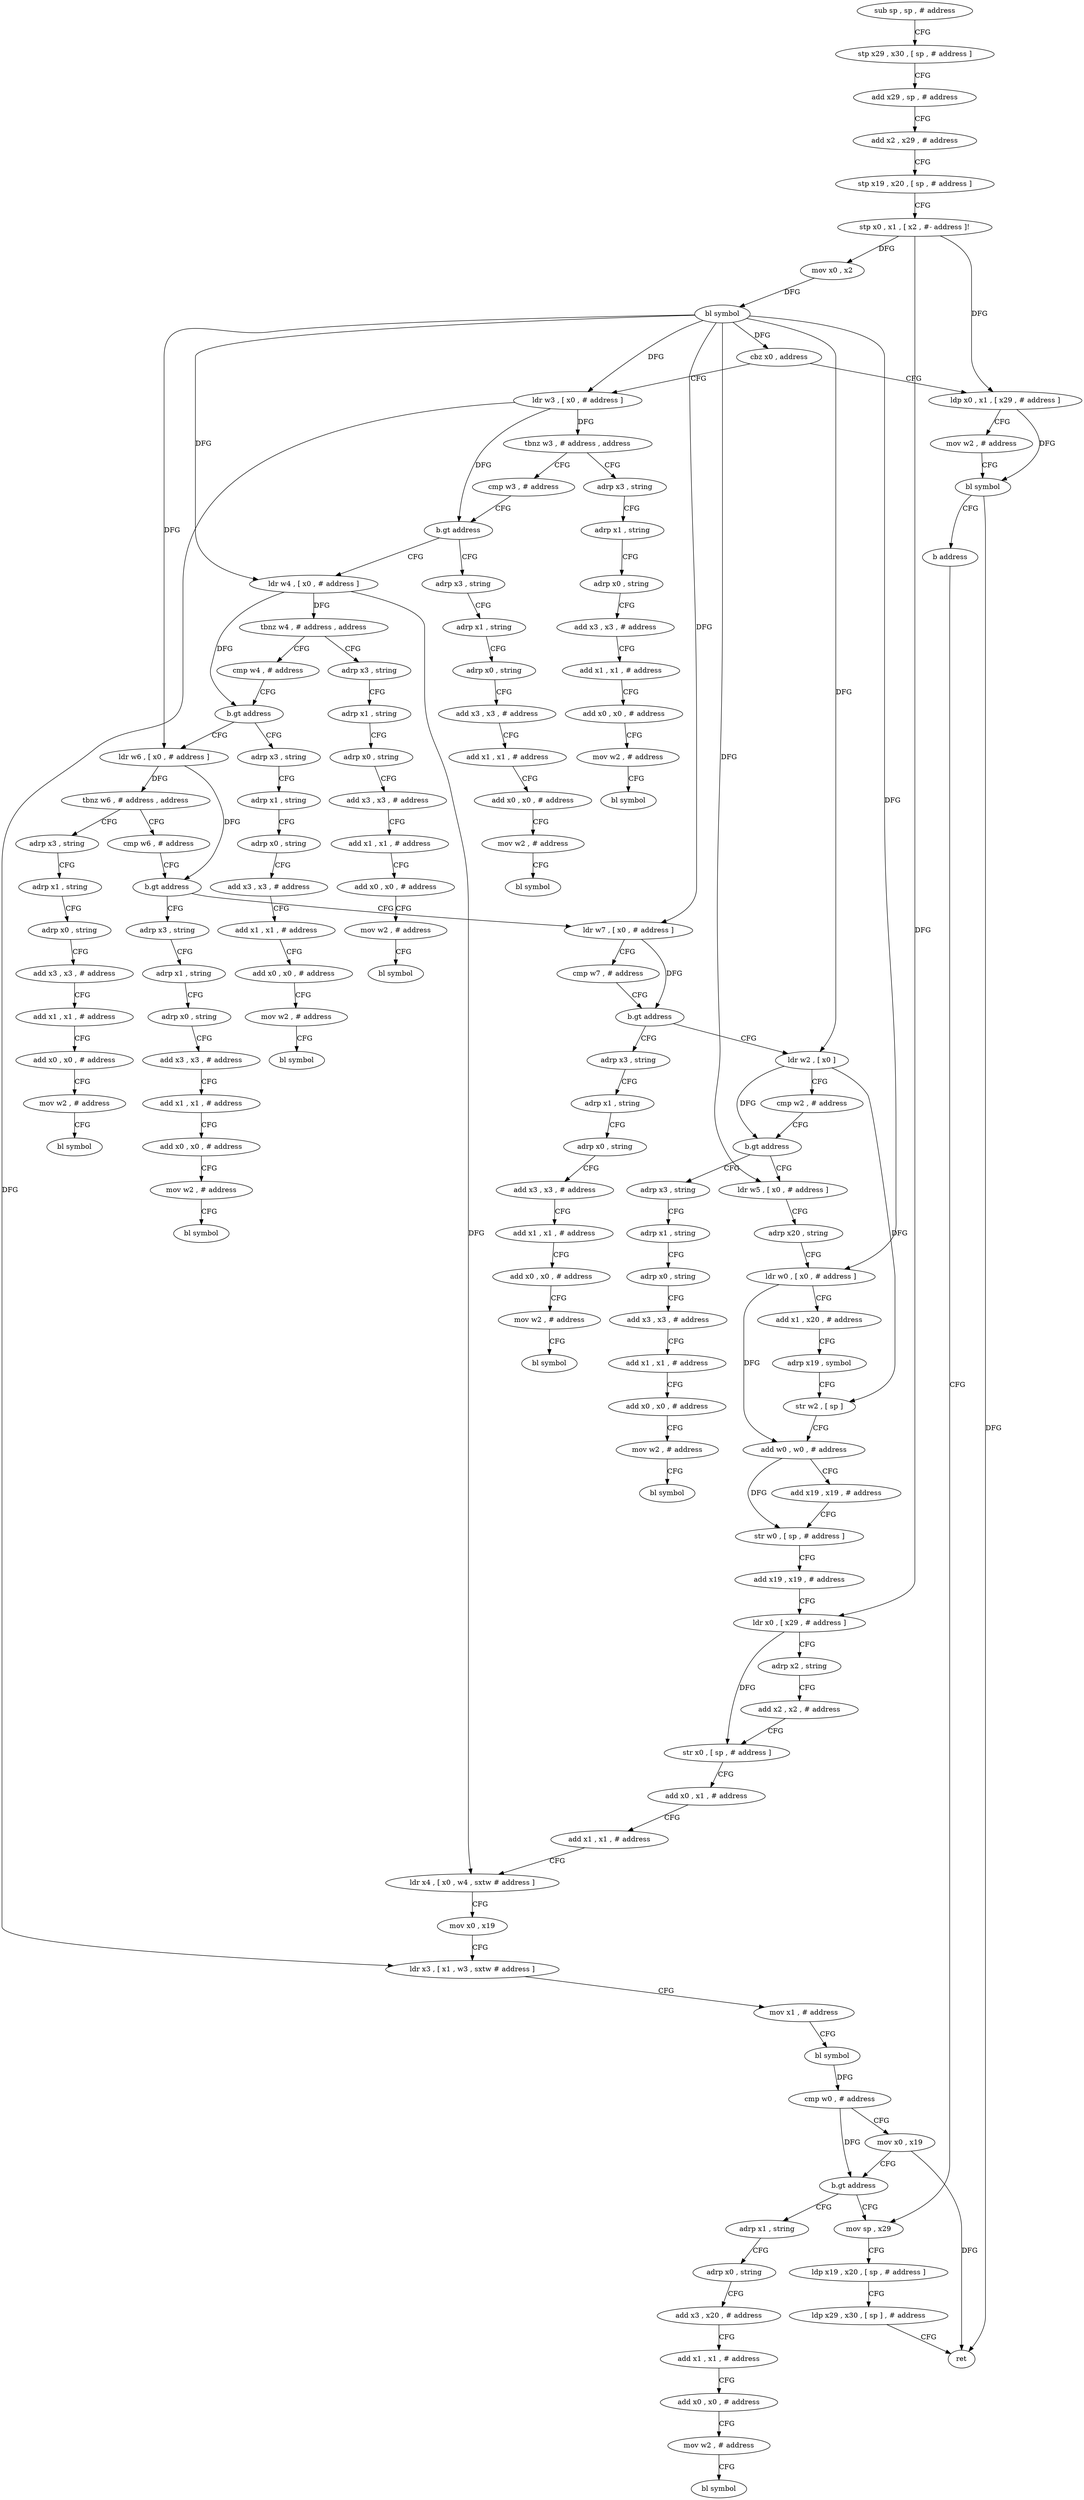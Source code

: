 digraph "func" {
"4238240" [label = "sub sp , sp , # address" ]
"4238244" [label = "stp x29 , x30 , [ sp , # address ]" ]
"4238248" [label = "add x29 , sp , # address" ]
"4238252" [label = "add x2 , x29 , # address" ]
"4238256" [label = "stp x19 , x20 , [ sp , # address ]" ]
"4238260" [label = "stp x0 , x1 , [ x2 , #- address ]!" ]
"4238264" [label = "mov x0 , x2" ]
"4238268" [label = "bl symbol" ]
"4238272" [label = "cbz x0 , address" ]
"4238464" [label = "ldp x0 , x1 , [ x29 , # address ]" ]
"4238276" [label = "ldr w3 , [ x0 , # address ]" ]
"4238468" [label = "mov w2 , # address" ]
"4238472" [label = "bl symbol" ]
"4238476" [label = "b address" ]
"4238444" [label = "mov sp , x29" ]
"4238280" [label = "tbnz w3 , # address , address" ]
"4238480" [label = "adrp x3 , string" ]
"4238284" [label = "cmp w3 , # address" ]
"4238448" [label = "ldp x19 , x20 , [ sp , # address ]" ]
"4238452" [label = "ldp x29 , x30 , [ sp ] , # address" ]
"4238456" [label = "ret" ]
"4238484" [label = "adrp x1 , string" ]
"4238488" [label = "adrp x0 , string" ]
"4238492" [label = "add x3 , x3 , # address" ]
"4238496" [label = "add x1 , x1 , # address" ]
"4238500" [label = "add x0 , x0 , # address" ]
"4238504" [label = "mov w2 , # address" ]
"4238508" [label = "bl symbol" ]
"4238288" [label = "b.gt address" ]
"4238732" [label = "adrp x3 , string" ]
"4238292" [label = "ldr w4 , [ x0 , # address ]" ]
"4238736" [label = "adrp x1 , string" ]
"4238740" [label = "adrp x0 , string" ]
"4238744" [label = "add x3 , x3 , # address" ]
"4238748" [label = "add x1 , x1 , # address" ]
"4238752" [label = "add x0 , x0 , # address" ]
"4238756" [label = "mov w2 , # address" ]
"4238760" [label = "bl symbol" ]
"4238296" [label = "tbnz w4 , # address , address" ]
"4238700" [label = "adrp x3 , string" ]
"4238300" [label = "cmp w4 , # address" ]
"4238704" [label = "adrp x1 , string" ]
"4238708" [label = "adrp x0 , string" ]
"4238712" [label = "add x3 , x3 , # address" ]
"4238716" [label = "add x1 , x1 , # address" ]
"4238720" [label = "add x0 , x0 , # address" ]
"4238724" [label = "mov w2 , # address" ]
"4238728" [label = "bl symbol" ]
"4238304" [label = "b.gt address" ]
"4238668" [label = "adrp x3 , string" ]
"4238308" [label = "ldr w6 , [ x0 , # address ]" ]
"4238672" [label = "adrp x1 , string" ]
"4238676" [label = "adrp x0 , string" ]
"4238680" [label = "add x3 , x3 , # address" ]
"4238684" [label = "add x1 , x1 , # address" ]
"4238688" [label = "add x0 , x0 , # address" ]
"4238692" [label = "mov w2 , # address" ]
"4238696" [label = "bl symbol" ]
"4238312" [label = "tbnz w6 , # address , address" ]
"4238636" [label = "adrp x3 , string" ]
"4238316" [label = "cmp w6 , # address" ]
"4238640" [label = "adrp x1 , string" ]
"4238644" [label = "adrp x0 , string" ]
"4238648" [label = "add x3 , x3 , # address" ]
"4238652" [label = "add x1 , x1 , # address" ]
"4238656" [label = "add x0 , x0 , # address" ]
"4238660" [label = "mov w2 , # address" ]
"4238664" [label = "bl symbol" ]
"4238320" [label = "b.gt address" ]
"4238604" [label = "adrp x3 , string" ]
"4238324" [label = "ldr w7 , [ x0 , # address ]" ]
"4238608" [label = "adrp x1 , string" ]
"4238612" [label = "adrp x0 , string" ]
"4238616" [label = "add x3 , x3 , # address" ]
"4238620" [label = "add x1 , x1 , # address" ]
"4238624" [label = "add x0 , x0 , # address" ]
"4238628" [label = "mov w2 , # address" ]
"4238632" [label = "bl symbol" ]
"4238328" [label = "cmp w7 , # address" ]
"4238332" [label = "b.gt address" ]
"4238572" [label = "adrp x3 , string" ]
"4238336" [label = "ldr w2 , [ x0 ]" ]
"4238576" [label = "adrp x1 , string" ]
"4238580" [label = "adrp x0 , string" ]
"4238584" [label = "add x3 , x3 , # address" ]
"4238588" [label = "add x1 , x1 , # address" ]
"4238592" [label = "add x0 , x0 , # address" ]
"4238596" [label = "mov w2 , # address" ]
"4238600" [label = "bl symbol" ]
"4238340" [label = "cmp w2 , # address" ]
"4238344" [label = "b.gt address" ]
"4238540" [label = "adrp x3 , string" ]
"4238348" [label = "ldr w5 , [ x0 , # address ]" ]
"4238544" [label = "adrp x1 , string" ]
"4238548" [label = "adrp x0 , string" ]
"4238552" [label = "add x3 , x3 , # address" ]
"4238556" [label = "add x1 , x1 , # address" ]
"4238560" [label = "add x0 , x0 , # address" ]
"4238564" [label = "mov w2 , # address" ]
"4238568" [label = "bl symbol" ]
"4238352" [label = "adrp x20 , string" ]
"4238356" [label = "ldr w0 , [ x0 , # address ]" ]
"4238360" [label = "add x1 , x20 , # address" ]
"4238364" [label = "adrp x19 , symbol" ]
"4238368" [label = "str w2 , [ sp ]" ]
"4238372" [label = "add w0 , w0 , # address" ]
"4238376" [label = "add x19 , x19 , # address" ]
"4238380" [label = "str w0 , [ sp , # address ]" ]
"4238384" [label = "add x19 , x19 , # address" ]
"4238388" [label = "ldr x0 , [ x29 , # address ]" ]
"4238392" [label = "adrp x2 , string" ]
"4238396" [label = "add x2 , x2 , # address" ]
"4238400" [label = "str x0 , [ sp , # address ]" ]
"4238404" [label = "add x0 , x1 , # address" ]
"4238408" [label = "add x1 , x1 , # address" ]
"4238412" [label = "ldr x4 , [ x0 , w4 , sxtw # address ]" ]
"4238416" [label = "mov x0 , x19" ]
"4238420" [label = "ldr x3 , [ x1 , w3 , sxtw # address ]" ]
"4238424" [label = "mov x1 , # address" ]
"4238428" [label = "bl symbol" ]
"4238432" [label = "cmp w0 , # address" ]
"4238436" [label = "mov x0 , x19" ]
"4238440" [label = "b.gt address" ]
"4238512" [label = "adrp x1 , string" ]
"4238516" [label = "adrp x0 , string" ]
"4238520" [label = "add x3 , x20 , # address" ]
"4238524" [label = "add x1 , x1 , # address" ]
"4238528" [label = "add x0 , x0 , # address" ]
"4238532" [label = "mov w2 , # address" ]
"4238536" [label = "bl symbol" ]
"4238240" -> "4238244" [ label = "CFG" ]
"4238244" -> "4238248" [ label = "CFG" ]
"4238248" -> "4238252" [ label = "CFG" ]
"4238252" -> "4238256" [ label = "CFG" ]
"4238256" -> "4238260" [ label = "CFG" ]
"4238260" -> "4238264" [ label = "DFG" ]
"4238260" -> "4238464" [ label = "DFG" ]
"4238260" -> "4238388" [ label = "DFG" ]
"4238264" -> "4238268" [ label = "DFG" ]
"4238268" -> "4238272" [ label = "DFG" ]
"4238268" -> "4238276" [ label = "DFG" ]
"4238268" -> "4238292" [ label = "DFG" ]
"4238268" -> "4238308" [ label = "DFG" ]
"4238268" -> "4238324" [ label = "DFG" ]
"4238268" -> "4238336" [ label = "DFG" ]
"4238268" -> "4238348" [ label = "DFG" ]
"4238268" -> "4238356" [ label = "DFG" ]
"4238272" -> "4238464" [ label = "CFG" ]
"4238272" -> "4238276" [ label = "CFG" ]
"4238464" -> "4238468" [ label = "CFG" ]
"4238464" -> "4238472" [ label = "DFG" ]
"4238276" -> "4238280" [ label = "DFG" ]
"4238276" -> "4238288" [ label = "DFG" ]
"4238276" -> "4238420" [ label = "DFG" ]
"4238468" -> "4238472" [ label = "CFG" ]
"4238472" -> "4238476" [ label = "CFG" ]
"4238472" -> "4238456" [ label = "DFG" ]
"4238476" -> "4238444" [ label = "CFG" ]
"4238444" -> "4238448" [ label = "CFG" ]
"4238280" -> "4238480" [ label = "CFG" ]
"4238280" -> "4238284" [ label = "CFG" ]
"4238480" -> "4238484" [ label = "CFG" ]
"4238284" -> "4238288" [ label = "CFG" ]
"4238448" -> "4238452" [ label = "CFG" ]
"4238452" -> "4238456" [ label = "CFG" ]
"4238484" -> "4238488" [ label = "CFG" ]
"4238488" -> "4238492" [ label = "CFG" ]
"4238492" -> "4238496" [ label = "CFG" ]
"4238496" -> "4238500" [ label = "CFG" ]
"4238500" -> "4238504" [ label = "CFG" ]
"4238504" -> "4238508" [ label = "CFG" ]
"4238288" -> "4238732" [ label = "CFG" ]
"4238288" -> "4238292" [ label = "CFG" ]
"4238732" -> "4238736" [ label = "CFG" ]
"4238292" -> "4238296" [ label = "DFG" ]
"4238292" -> "4238304" [ label = "DFG" ]
"4238292" -> "4238412" [ label = "DFG" ]
"4238736" -> "4238740" [ label = "CFG" ]
"4238740" -> "4238744" [ label = "CFG" ]
"4238744" -> "4238748" [ label = "CFG" ]
"4238748" -> "4238752" [ label = "CFG" ]
"4238752" -> "4238756" [ label = "CFG" ]
"4238756" -> "4238760" [ label = "CFG" ]
"4238296" -> "4238700" [ label = "CFG" ]
"4238296" -> "4238300" [ label = "CFG" ]
"4238700" -> "4238704" [ label = "CFG" ]
"4238300" -> "4238304" [ label = "CFG" ]
"4238704" -> "4238708" [ label = "CFG" ]
"4238708" -> "4238712" [ label = "CFG" ]
"4238712" -> "4238716" [ label = "CFG" ]
"4238716" -> "4238720" [ label = "CFG" ]
"4238720" -> "4238724" [ label = "CFG" ]
"4238724" -> "4238728" [ label = "CFG" ]
"4238304" -> "4238668" [ label = "CFG" ]
"4238304" -> "4238308" [ label = "CFG" ]
"4238668" -> "4238672" [ label = "CFG" ]
"4238308" -> "4238312" [ label = "DFG" ]
"4238308" -> "4238320" [ label = "DFG" ]
"4238672" -> "4238676" [ label = "CFG" ]
"4238676" -> "4238680" [ label = "CFG" ]
"4238680" -> "4238684" [ label = "CFG" ]
"4238684" -> "4238688" [ label = "CFG" ]
"4238688" -> "4238692" [ label = "CFG" ]
"4238692" -> "4238696" [ label = "CFG" ]
"4238312" -> "4238636" [ label = "CFG" ]
"4238312" -> "4238316" [ label = "CFG" ]
"4238636" -> "4238640" [ label = "CFG" ]
"4238316" -> "4238320" [ label = "CFG" ]
"4238640" -> "4238644" [ label = "CFG" ]
"4238644" -> "4238648" [ label = "CFG" ]
"4238648" -> "4238652" [ label = "CFG" ]
"4238652" -> "4238656" [ label = "CFG" ]
"4238656" -> "4238660" [ label = "CFG" ]
"4238660" -> "4238664" [ label = "CFG" ]
"4238320" -> "4238604" [ label = "CFG" ]
"4238320" -> "4238324" [ label = "CFG" ]
"4238604" -> "4238608" [ label = "CFG" ]
"4238324" -> "4238328" [ label = "CFG" ]
"4238324" -> "4238332" [ label = "DFG" ]
"4238608" -> "4238612" [ label = "CFG" ]
"4238612" -> "4238616" [ label = "CFG" ]
"4238616" -> "4238620" [ label = "CFG" ]
"4238620" -> "4238624" [ label = "CFG" ]
"4238624" -> "4238628" [ label = "CFG" ]
"4238628" -> "4238632" [ label = "CFG" ]
"4238328" -> "4238332" [ label = "CFG" ]
"4238332" -> "4238572" [ label = "CFG" ]
"4238332" -> "4238336" [ label = "CFG" ]
"4238572" -> "4238576" [ label = "CFG" ]
"4238336" -> "4238340" [ label = "CFG" ]
"4238336" -> "4238344" [ label = "DFG" ]
"4238336" -> "4238368" [ label = "DFG" ]
"4238576" -> "4238580" [ label = "CFG" ]
"4238580" -> "4238584" [ label = "CFG" ]
"4238584" -> "4238588" [ label = "CFG" ]
"4238588" -> "4238592" [ label = "CFG" ]
"4238592" -> "4238596" [ label = "CFG" ]
"4238596" -> "4238600" [ label = "CFG" ]
"4238340" -> "4238344" [ label = "CFG" ]
"4238344" -> "4238540" [ label = "CFG" ]
"4238344" -> "4238348" [ label = "CFG" ]
"4238540" -> "4238544" [ label = "CFG" ]
"4238348" -> "4238352" [ label = "CFG" ]
"4238544" -> "4238548" [ label = "CFG" ]
"4238548" -> "4238552" [ label = "CFG" ]
"4238552" -> "4238556" [ label = "CFG" ]
"4238556" -> "4238560" [ label = "CFG" ]
"4238560" -> "4238564" [ label = "CFG" ]
"4238564" -> "4238568" [ label = "CFG" ]
"4238352" -> "4238356" [ label = "CFG" ]
"4238356" -> "4238360" [ label = "CFG" ]
"4238356" -> "4238372" [ label = "DFG" ]
"4238360" -> "4238364" [ label = "CFG" ]
"4238364" -> "4238368" [ label = "CFG" ]
"4238368" -> "4238372" [ label = "CFG" ]
"4238372" -> "4238376" [ label = "CFG" ]
"4238372" -> "4238380" [ label = "DFG" ]
"4238376" -> "4238380" [ label = "CFG" ]
"4238380" -> "4238384" [ label = "CFG" ]
"4238384" -> "4238388" [ label = "CFG" ]
"4238388" -> "4238392" [ label = "CFG" ]
"4238388" -> "4238400" [ label = "DFG" ]
"4238392" -> "4238396" [ label = "CFG" ]
"4238396" -> "4238400" [ label = "CFG" ]
"4238400" -> "4238404" [ label = "CFG" ]
"4238404" -> "4238408" [ label = "CFG" ]
"4238408" -> "4238412" [ label = "CFG" ]
"4238412" -> "4238416" [ label = "CFG" ]
"4238416" -> "4238420" [ label = "CFG" ]
"4238420" -> "4238424" [ label = "CFG" ]
"4238424" -> "4238428" [ label = "CFG" ]
"4238428" -> "4238432" [ label = "DFG" ]
"4238432" -> "4238436" [ label = "CFG" ]
"4238432" -> "4238440" [ label = "DFG" ]
"4238436" -> "4238440" [ label = "CFG" ]
"4238436" -> "4238456" [ label = "DFG" ]
"4238440" -> "4238512" [ label = "CFG" ]
"4238440" -> "4238444" [ label = "CFG" ]
"4238512" -> "4238516" [ label = "CFG" ]
"4238516" -> "4238520" [ label = "CFG" ]
"4238520" -> "4238524" [ label = "CFG" ]
"4238524" -> "4238528" [ label = "CFG" ]
"4238528" -> "4238532" [ label = "CFG" ]
"4238532" -> "4238536" [ label = "CFG" ]
}
